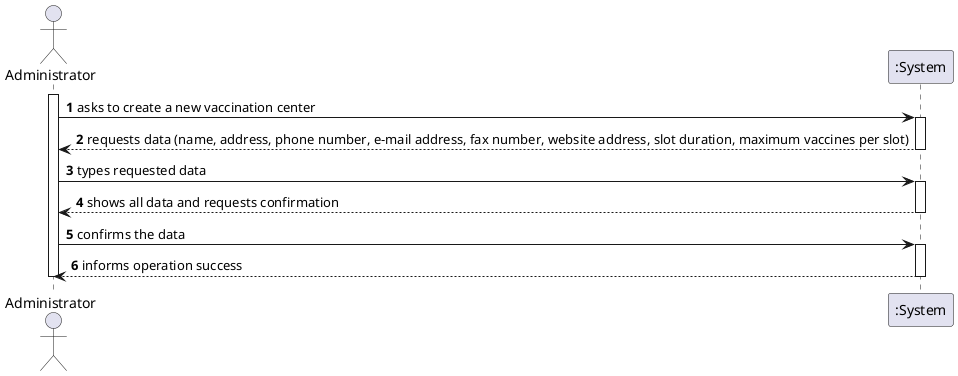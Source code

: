 @startuml US09_SSD
autonumber
actor "Administrator" as Administrator

activate Administrator
Administrator -> ":System" : asks to create a new vaccination center
activate ":System"
":System" --> Administrator : requests data (name, address, phone number, e-mail address, fax number, website address, slot duration, maximum vaccines per slot)
deactivate ":System"

Administrator -> ":System" : types requested data
activate ":System"

":System" --> Administrator : shows all data and requests confirmation
deactivate ":System"

Administrator -> ":System" : confirms the data
activate ":System"
":System" -->Administrator : informs operation success
deactivate ":System"

deactivate Administrator

@enduml